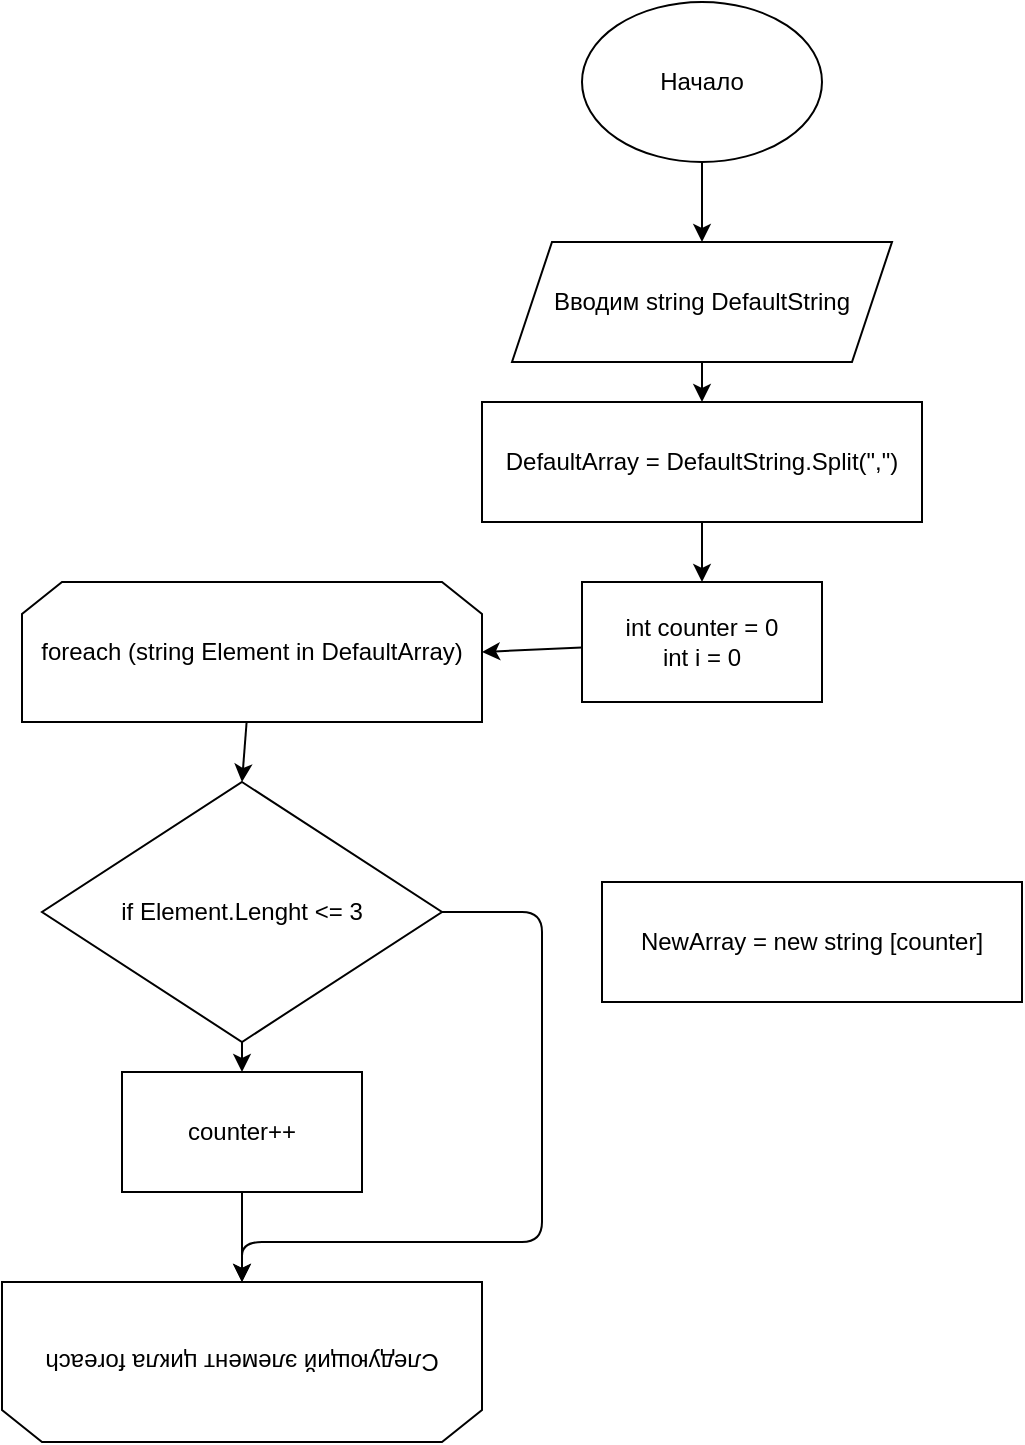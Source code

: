 <mxfile>
    <diagram id="7ce0NX8HoPwz6w1AWS4i" name="Page-1">
        <mxGraphModel dx="1071" dy="1009" grid="1" gridSize="10" guides="1" tooltips="1" connect="1" arrows="1" fold="1" page="1" pageScale="1" pageWidth="827" pageHeight="1169" math="0" shadow="0">
            <root>
                <mxCell id="0"/>
                <mxCell id="1" parent="0"/>
                <mxCell id="4" style="edgeStyle=none;html=1;entryX=0.5;entryY=0;entryDx=0;entryDy=0;" edge="1" parent="1" source="2" target="3">
                    <mxGeometry relative="1" as="geometry"/>
                </mxCell>
                <mxCell id="2" value="Начало" style="ellipse;whiteSpace=wrap;html=1;" vertex="1" parent="1">
                    <mxGeometry x="340" y="20" width="120" height="80" as="geometry"/>
                </mxCell>
                <mxCell id="23" style="edgeStyle=none;html=1;exitX=0.5;exitY=1;exitDx=0;exitDy=0;entryX=0.5;entryY=0;entryDx=0;entryDy=0;" edge="1" parent="1" source="3" target="10">
                    <mxGeometry relative="1" as="geometry"/>
                </mxCell>
                <mxCell id="3" value="Вводим string DefaultString" style="shape=parallelogram;perimeter=parallelogramPerimeter;whiteSpace=wrap;html=1;fixedSize=1;" vertex="1" parent="1">
                    <mxGeometry x="305" y="140" width="190" height="60" as="geometry"/>
                </mxCell>
                <mxCell id="21" style="edgeStyle=none;html=1;entryX=1;entryY=0.5;entryDx=0;entryDy=0;" edge="1" parent="1" source="5" target="8">
                    <mxGeometry relative="1" as="geometry"/>
                </mxCell>
                <mxCell id="5" value="int counter = 0&lt;br&gt;int i = 0" style="rounded=0;whiteSpace=wrap;html=1;" vertex="1" parent="1">
                    <mxGeometry x="340" y="310" width="120" height="60" as="geometry"/>
                </mxCell>
                <mxCell id="7" value="Следующий элемент цикла foreach" style="shape=loopLimit;whiteSpace=wrap;html=1;rotation=-180;size=20;comic=0;jiggle=5;" vertex="1" parent="1">
                    <mxGeometry x="50" y="660" width="240" height="80" as="geometry"/>
                </mxCell>
                <mxCell id="13" style="edgeStyle=none;html=1;entryX=0.5;entryY=0;entryDx=0;entryDy=0;" edge="1" parent="1" source="8" target="11">
                    <mxGeometry relative="1" as="geometry"/>
                </mxCell>
                <mxCell id="8" value="foreach (string Element in DefaultArray)" style="shape=loopLimit;whiteSpace=wrap;html=1;" vertex="1" parent="1">
                    <mxGeometry x="60" y="310" width="230" height="70" as="geometry"/>
                </mxCell>
                <mxCell id="22" style="edgeStyle=none;html=1;entryX=0.5;entryY=0;entryDx=0;entryDy=0;" edge="1" parent="1" source="10" target="5">
                    <mxGeometry relative="1" as="geometry"/>
                </mxCell>
                <mxCell id="10" value="DefaultArray = DefaultString.Split(&quot;,&quot;)" style="rounded=0;whiteSpace=wrap;html=1;" vertex="1" parent="1">
                    <mxGeometry x="290" y="220" width="220" height="60" as="geometry"/>
                </mxCell>
                <mxCell id="14" style="edgeStyle=none;html=1;exitX=0.5;exitY=1;exitDx=0;exitDy=0;entryX=0.5;entryY=0;entryDx=0;entryDy=0;" edge="1" parent="1" source="11" target="12">
                    <mxGeometry relative="1" as="geometry"/>
                </mxCell>
                <mxCell id="16" style="edgeStyle=none;html=1;entryX=0.5;entryY=1;entryDx=0;entryDy=0;exitX=1;exitY=0.5;exitDx=0;exitDy=0;" edge="1" parent="1" source="11" target="7">
                    <mxGeometry relative="1" as="geometry">
                        <Array as="points">
                            <mxPoint x="320" y="475"/>
                            <mxPoint x="320" y="640"/>
                            <mxPoint x="170" y="640"/>
                        </Array>
                    </mxGeometry>
                </mxCell>
                <mxCell id="11" value="if Element.Lenght &amp;lt;= 3" style="rhombus;whiteSpace=wrap;html=1;" vertex="1" parent="1">
                    <mxGeometry x="70" y="410" width="200" height="130" as="geometry"/>
                </mxCell>
                <mxCell id="20" style="edgeStyle=none;html=1;entryX=0.5;entryY=1;entryDx=0;entryDy=0;" edge="1" parent="1" source="12" target="7">
                    <mxGeometry relative="1" as="geometry"/>
                </mxCell>
                <mxCell id="12" value="counter++" style="rounded=0;whiteSpace=wrap;html=1;" vertex="1" parent="1">
                    <mxGeometry x="110" y="555" width="120" height="60" as="geometry"/>
                </mxCell>
                <mxCell id="24" value="NewArray = new string [counter]" style="rounded=0;whiteSpace=wrap;html=1;comic=0;jiggle=5;" vertex="1" parent="1">
                    <mxGeometry x="350" y="460" width="210" height="60" as="geometry"/>
                </mxCell>
            </root>
        </mxGraphModel>
    </diagram>
</mxfile>